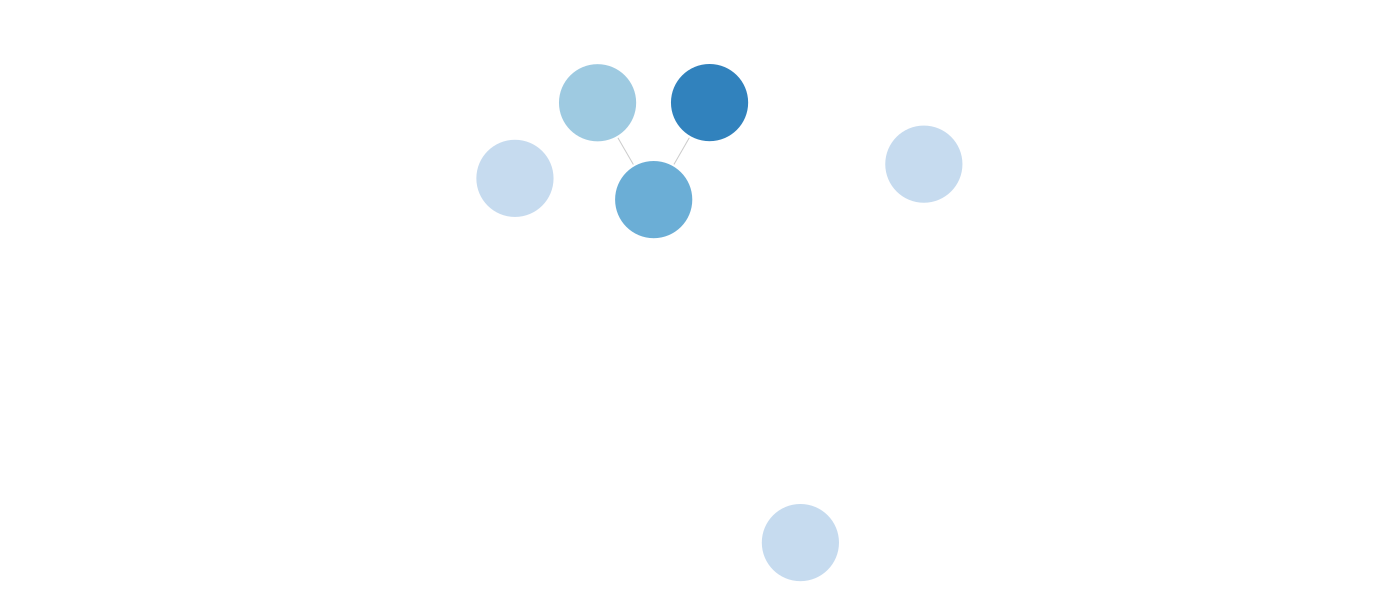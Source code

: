 {
  "$schema": "https://vega.github.io/schema/vega/v5.json",
  "description": "A node-link diagram with force-directed layout, depicting character co-occurrence in the novel Les Misérables.",
  "width": 700,
  "height": 300,
  "padding": 0,
  "autosize": "fit",

  "signals": [
     {
      "name": "tooltip",
      "value": {},
      "on": [
        {"events": "symbol:mouseover", "update": "datum"},
        {"events": "symbol:mouseout",  "update": "{}"}
      ]
    },
    { "name": "cx", "update": "width / 2" },
    { "name": "cy", "update": "height / 2" },
    { "name": "nodeRadius", "value": 28,
      "bind": {"input": "range", "min": 1, "max": 50, "step": 1} },
    { "name": "nodeCharge", "value": -30,
      "bind": {"input": "range", "min":-100, "max": 10, "step": 1} },
    { "name": "linkDistance", "value": 30,
      "bind": {"input": "range", "min": 5, "max": 100, "step": 1} },
    { "name": "static", "value": true,
      "bind": {"input": "checkbox"} },
    {
      "description": "State variable for active node fix status.",
      "name": "fix", "value": false,
      "on": [
        {
          "events": "symbol:mouseout[!event.buttons], window:mouseup",
          "update": "false"
        },
        {
          "events": "symbol:mouseover",
          "update": "fix || true"
        },
        {
          "events": "[symbol:mousedown, window:mouseup] > window:mousemove!",
          "update": "xy()",
          "force": true
        }
      ]
    },
    {
      "description": "Graph node most recently interacted with.",
      "name": "node", "value": null,
      "on": [
        {
          "events": "symbol:mouseover",
          "update": "fix === true ? item() : node"
        }
      ]
    },
    {
      "description": "Flag to restart Force simulation upon data changes.",
      "name": "restart", "value": false,
      "on": [
        {"events": {"signal": "fix"}, "update": "fix && fix.length"}
      ]
    }
  ],

  "data": [
    {
      "name": "node-data",
      "values":{
         "nodes": [
    {
      "name": "Myriel",
      "type": "pod",
      "group": 2,
      "index": 0
    },
    {
      "name": "Napoleon",
      "type": "container",
      "group": 3,
      "index": 1
    },
    {
      "name": "Mlle.Baptistine",
      "type": "node",
      "group": 4,
      "index": 2
    },
    {
      "name": "Mme.Magloire",
      "type": "container",
      "group": 1,
      "index": 3
    },
    
    {
      "name": "Mme.Magloire",
      "type": "container",
      "group": 1,
      "index": 3
    }
    ,
    {
      "name": "Mme.Magloire",
      "type": "container",
      "group": 1,
      "index": 3
    }
  ]
	},"format": {"type": "json", "property": "nodes"}
    },
    {
      "name": "link-data",
      
      "values":  {"links": [
    {
      "source": 1,
      "target": 0,
      "value": 100
    },
    {
      "source" : 2,
      "target": 1,
      "value": 1
    }
  ]},
      "format": {"type": "json", "property": "links"}
    }
  ],

  "scales": [
    {
      "name": "color",
      "type": "ordinal",
      "domain": {"data": "node-data", "field": "group"},
      "range": {"scheme": "category20c"}
    }
  ],

  "marks": [
    {
      "name": "nodes",
      "type": "symbol",
      "zindex": 1,

      "from": {"data": "node-data"},

      "encode": {
        "enter": {
          "fill": {"scale": "color", "field": "group"},
          
          "stroke": {"value": "white"}
        },
        "update": {
          "size": {"signal": "2 * nodeRadius * nodeRadius"},
         "fill": {"scale": "color", "field": "group"},
          "cursor": {"value": "pointer"}
        },
        "hover": {
          "fill": {"value": "red"}
        }
      },

      "transform": [
        {
          "type": "force",
          "iterations": 300,
          "restart": {"signal": "restart"},
          "static": {"signal": "static"},
          "signal": "force",
          "forces": [
            {"force": "center", "x": {"signal": "cx"}, "y": {"signal": "cy"}},
            {"force": "collide", "radius": {"signal": "nodeRadius"}},
            {"force": "nbody", "strength": {"signal": "nodeCharge"}},
            {"force": "link", "links": "link-data", "distance": {"signal": "linkDistance"}}
          ]
        }
      ]
    },
    {
      "type": "path",
      "from": {"data": "link-data"},
      "interactive": false,
      "encode": {
        "update": {
          "stroke": {"value": "#ccc"},
          "strokeWidth": {"value": 0.5}
        }
      },
      "transform": [
        {
          "type": "linkpath",
          "require": {"signal": "force"},
          "shape": "line",
          "sourceX": "datum.source.x", "sourceY": "datum.source.y",
          "targetX": "datum.target.x", "targetY": "datum.target.y"
        }
      ]
    },
    
    {
      "type": "text",
      "encode": {
        "enter": {
          "fill": {"value": "#333"}
        },
        "update": {
          "x": {"scale": "color","offset": 10},
          "y": {"scale": "color","offset": 10},
          "text": {"signal": "[tooltip.name, tooltip.type]"},
          "fillOpacity": [
            {"test": "isNaN(tooltip.name)", "value": 0},
            {"value": 1}
          ]
        }
      }
    }
  ]
}
